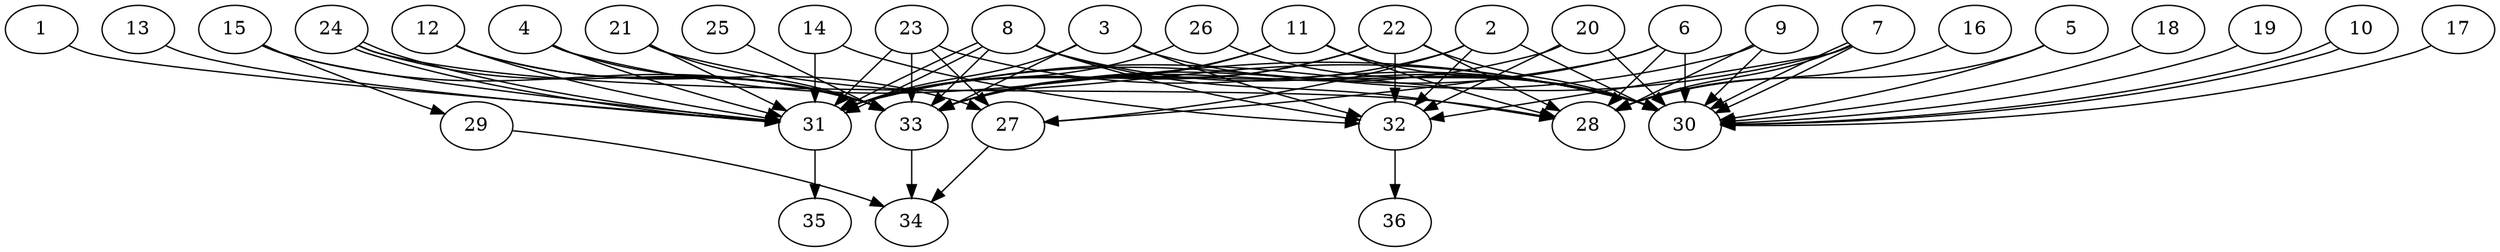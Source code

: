 // DAG (tier=3-complex, mode=data, n=36, ccr=0.502, fat=0.758, density=0.757, regular=0.244, jump=0.279, mindata=4194304, maxdata=33554432)
// DAG automatically generated by daggen at Sun Aug 24 16:33:35 2025
// /home/ermia/Project/Environments/daggen/bin/daggen --dot --ccr 0.502 --fat 0.758 --regular 0.244 --density 0.757 --jump 0.279 --mindata 4194304 --maxdata 33554432 -n 36 
digraph G {
  1 [size="8013738923864814592", alpha="0.05", expect_size="4006869461932407296"]
  1 -> 31 [size ="8991812668620800"]
  2 [size="577420209308284485632", alpha="0.09", expect_size="288710104654142242816"]
  2 -> 27 [size ="554733815201792"]
  2 -> 30 [size ="554733815201792"]
  2 -> 32 [size ="554733815201792"]
  2 -> 33 [size ="554733815201792"]
  3 [size="2276164381187940286464", alpha="0.15", expect_size="1138082190593970143232"]
  3 -> 30 [size ="1384285709795328"]
  3 -> 31 [size ="1384285709795328"]
  3 -> 32 [size ="1384285709795328"]
  3 -> 33 [size ="1384285709795328"]
  4 [size="638686677648277504000", alpha="0.07", expect_size="319343338824138752000"]
  4 -> 30 [size ="593310305484800"]
  4 -> 31 [size ="593310305484800"]
  4 -> 33 [size ="593310305484800"]
  5 [size="14932297778376685568", alpha="0.20", expect_size="7466148889188342784"]
  5 -> 28 [size ="7062119304396800"]
  5 -> 30 [size ="7062119304396800"]
  6 [size="17850236845715674365952", alpha="0.09", expect_size="8925118422857837182976"]
  6 -> 27 [size ="5464108430262272"]
  6 -> 28 [size ="5464108430262272"]
  6 -> 30 [size ="5464108430262272"]
  6 -> 33 [size ="5464108430262272"]
  7 [size="2790700343349976498176", alpha="0.13", expect_size="1395350171674988249088"]
  7 -> 28 [size ="1585740521668608"]
  7 -> 30 [size ="1585740521668608"]
  7 -> 30 [size ="1585740521668608"]
  7 -> 31 [size ="1585740521668608"]
  7 -> 32 [size ="1585740521668608"]
  8 [size="3425703259699218432", alpha="0.09", expect_size="1712851629849609216"]
  8 -> 28 [size ="2479954684018688"]
  8 -> 30 [size ="2479954684018688"]
  8 -> 31 [size ="2479954684018688"]
  8 -> 31 [size ="2479954684018688"]
  8 -> 32 [size ="2479954684018688"]
  8 -> 33 [size ="2479954684018688"]
  9 [size="8236690234009611927552", alpha="0.14", expect_size="4118345117004805963776"]
  9 -> 28 [size ="3262810184220672"]
  9 -> 30 [size ="3262810184220672"]
  9 -> 31 [size ="3262810184220672"]
  10 [size="1953783108082032128", alpha="0.16", expect_size="976891554041016064"]
  10 -> 30 [size ="2923381435400192"]
  10 -> 30 [size ="2923381435400192"]
  11 [size="286406848772254944", alpha="0.00", expect_size="143203424386127472"]
  11 -> 28 [size ="7055305875652608"]
  11 -> 30 [size ="7055305875652608"]
  11 -> 31 [size ="7055305875652608"]
  11 -> 33 [size ="7055305875652608"]
  12 [size="2352497246632936448", alpha="0.08", expect_size="1176248623316468224"]
  12 -> 27 [size ="3039773975379968"]
  12 -> 31 [size ="3039773975379968"]
  12 -> 33 [size ="3039773975379968"]
  13 [size="17415458189493098496", alpha="0.10", expect_size="8707729094746549248"]
  13 -> 31 [size ="5622383318663168"]
  14 [size="1126775620102701187072", alpha="0.11", expect_size="563387810051350593536"]
  14 -> 31 [size ="866260040548352"]
  14 -> 32 [size ="866260040548352"]
  15 [size="45400997962266896", alpha="0.18", expect_size="22700498981133448"]
  15 -> 29 [size ="2516434760499200"]
  15 -> 31 [size ="2516434760499200"]
  15 -> 33 [size ="2516434760499200"]
  16 [size="7832670388499462144", alpha="0.02", expect_size="3916335194249731072"]
  16 -> 28 [size ="3299641248448512"]
  17 [size="1702358278456519168", alpha="0.01", expect_size="851179139228259584"]
  17 -> 30 [size ="3130827827314688"]
  18 [size="38349273099304400", alpha="0.01", expect_size="19174636549652200"]
  18 -> 30 [size ="637856330547200"]
  19 [size="7132385455527646199808", alpha="0.01", expect_size="3566192727763823099904"]
  19 -> 30 [size ="2964238821752832"]
  20 [size="8322182829295271936000", alpha="0.06", expect_size="4161091414647635968000"]
  20 -> 30 [size ="3285348830412800"]
  20 -> 32 [size ="3285348830412800"]
  20 -> 33 [size ="3285348830412800"]
  21 [size="4100720404171256233984", alpha="0.12", expect_size="2050360202085628116992"]
  21 -> 30 [size ="2049573165989888"]
  21 -> 31 [size ="2049573165989888"]
  21 -> 33 [size ="2049573165989888"]
  22 [size="316046130917217216", alpha="0.05", expect_size="158023065458608608"]
  22 -> 28 [size ="6122998398451712"]
  22 -> 30 [size ="6122998398451712"]
  22 -> 31 [size ="6122998398451712"]
  22 -> 32 [size ="6122998398451712"]
  22 -> 33 [size ="6122998398451712"]
  23 [size="238551967739808544", alpha="0.10", expect_size="119275983869904272"]
  23 -> 27 [size ="8359571873595392"]
  23 -> 30 [size ="8359571873595392"]
  23 -> 31 [size ="8359571873595392"]
  23 -> 33 [size ="8359571873595392"]
  24 [size="702547466318666240", alpha="0.13", expect_size="351273733159333120"]
  24 -> 28 [size ="396492800000000"]
  24 -> 31 [size ="396492800000000"]
  24 -> 31 [size ="396492800000000"]
  24 -> 33 [size ="396492800000000"]
  25 [size="114602096233069856", alpha="0.15", expect_size="57301048116534928"]
  25 -> 33 [size ="3909441502052352"]
  26 [size="2371553856169451716608", alpha="0.16", expect_size="1185776928084725858304"]
  26 -> 30 [size ="1422695577157632"]
  26 -> 31 [size ="1422695577157632"]
  27 [size="437079765126527360", alpha="0.09", expect_size="218539882563263680"]
  27 -> 34 [size ="7858351077588992"]
  28 [size="1833249703104130056192", alpha="0.14", expect_size="916624851552065028096"]
  29 [size="702000260735796992", alpha="0.18", expect_size="351000130367898496"]
  29 -> 34 [size ="374431901810688"]
  30 [size="2920595988276092928", alpha="0.07", expect_size="1460297994138046464"]
  31 [size="8346376472220343296", alpha="0.18", expect_size="4173188236110171648"]
  31 -> 35 [size ="6380848362291200"]
  32 [size="27213797041361624498176", alpha="0.10", expect_size="13606898520680812249088"]
  32 -> 36 [size ="7237958377668608"]
  33 [size="22592147544829100818432", alpha="0.03", expect_size="11296073772414550409216"]
  33 -> 34 [size ="6393347799252992"]
  34 [size="61074545849682928", alpha="0.13", expect_size="30537272924841464"]
  35 [size="20563370039222730752", alpha="0.04", expect_size="10281685019611365376"]
  36 [size="23064846959937172", alpha="0.04", expect_size="11532423479968586"]
}